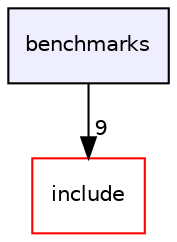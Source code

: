 digraph "benchmarks" {
  compound=true
  node [ fontsize="10", fontname="Helvetica"];
  edge [ labelfontsize="10", labelfontname="Helvetica"];
  dir_13a41d9ad64fb9ae396cb953294783cf [shape=box, label="benchmarks", style="filled", fillcolor="#eeeeff", pencolor="black", URL="dir_13a41d9ad64fb9ae396cb953294783cf.html"];
  dir_d44c64559bbebec7f509842c48db8b23 [shape=box label="include" fillcolor="white" style="filled" color="red" URL="dir_d44c64559bbebec7f509842c48db8b23.html"];
  dir_13a41d9ad64fb9ae396cb953294783cf->dir_d44c64559bbebec7f509842c48db8b23 [headlabel="9", labeldistance=1.5 headhref="dir_000000_000006.html"];
}
